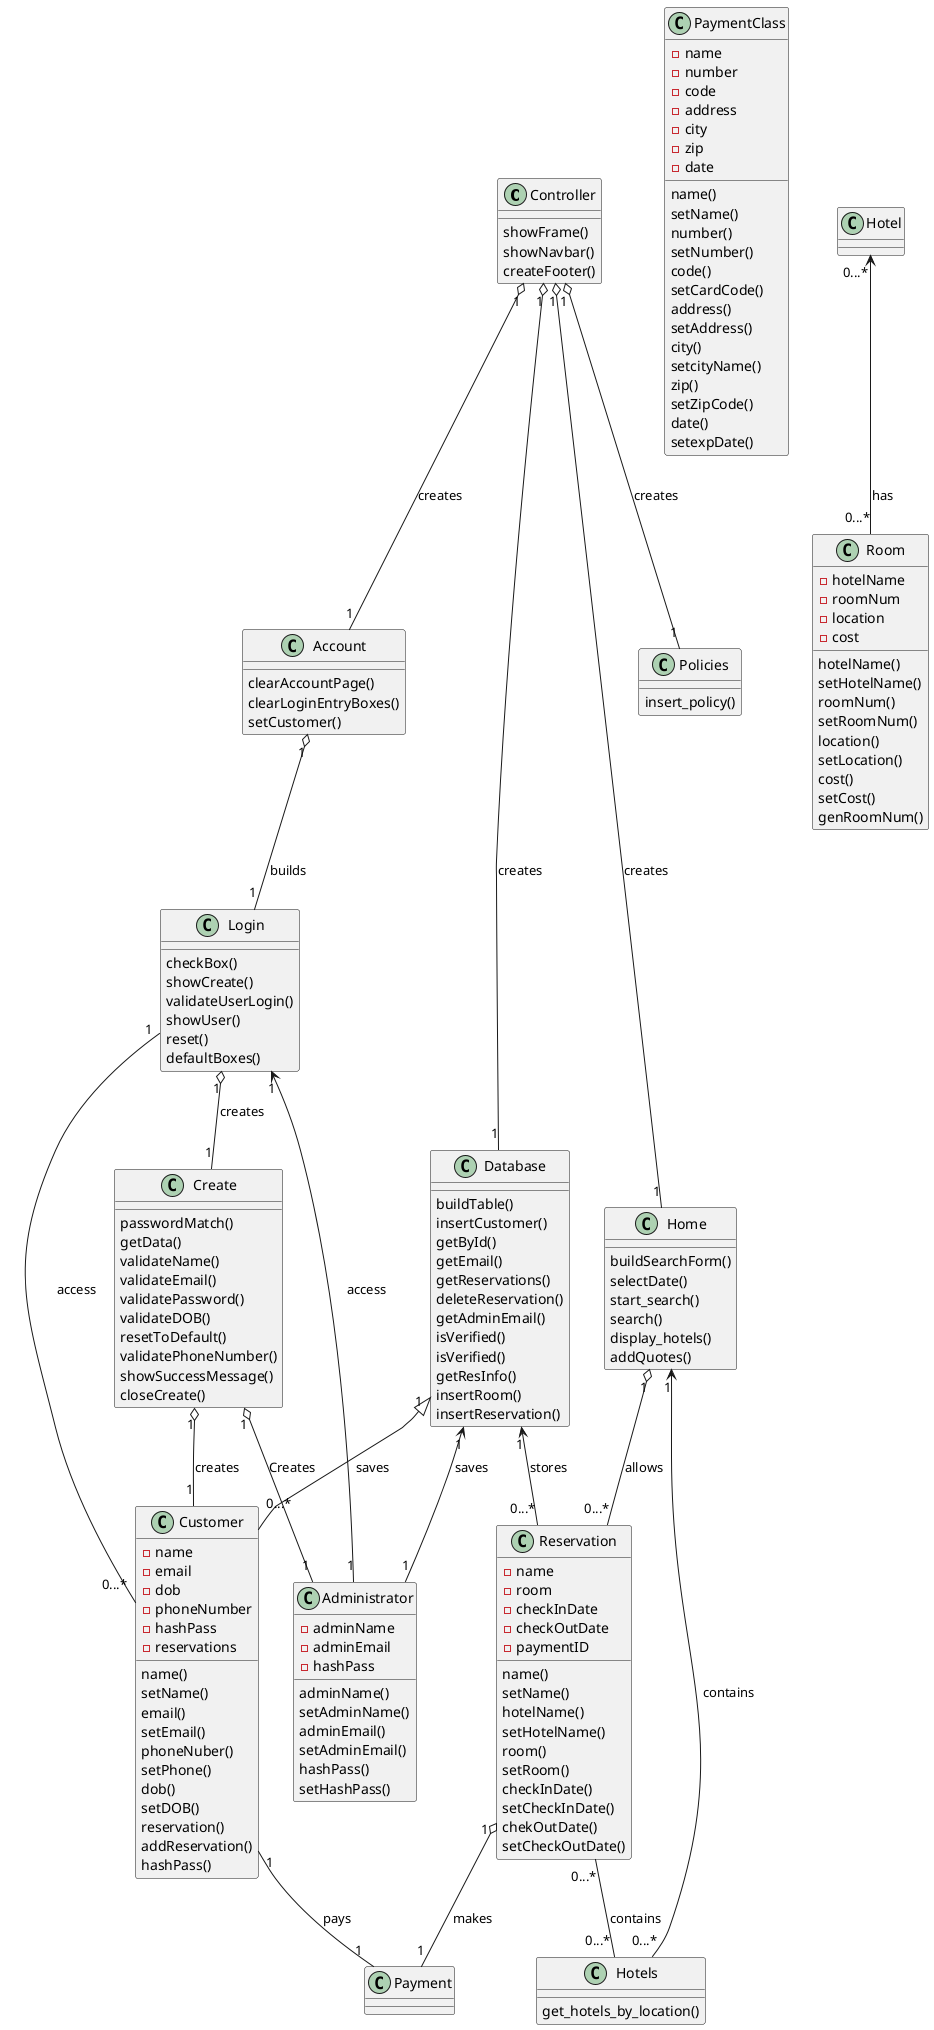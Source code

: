 @startuml classUML
skinparam classFontName "Helvetica"
class Controller{
    showFrame()
    showNavbar()
    createFooter() 
}

class Account{
    clearAccountPage()
    clearLoginEntryBoxes()
    setCustomer()
}
class Policies{
    insert_policy()
}
class Home{
    buildSearchForm()
    selectDate()
    start_search()
    search()
    display_hotels()
    addQuotes()
}
class Database{
    buildTable()
    insertCustomer()
    getById()
    getEmail()
    getReservations()
    deleteReservation()
    getAdminEmail()
    isVerified()
    isVerified()
    getResInfo()
    insertRoom()
    insertReservation()
}
class Login{
    checkBox()
    showCreate()
    validateUserLogin()
    showUser()
    reset()
    defaultBoxes()
}
class Create{
    passwordMatch()
    getData()
    validateName()
    validateEmail()
    validatePassword()
    validateDOB()
    resetToDefault()
    validatePhoneNumber()
    showSuccessMessage()
    closeCreate()
}
class Customer{
    -name
    -email
    -dob
    -phoneNumber
    -hashPass
    -reservations 
    name()
    setName()
    email()
    setEmail()
    phoneNuber()
    setPhone()
    dob()
    setDOB()
    reservation()
    addReservation()
    hashPass()
}
class Administrator{
    -adminName
    -adminEmail
    -hashPass
    adminName()
    setAdminName()
    adminEmail()
    setAdminEmail()
    hashPass()
    setHashPass()
}
class Hotels{
    get_hotels_by_location()

}
class Reservation{
    -name
    -room
    -checkInDate
    -checkOutDate
    -paymentID
    name()
    setName()
    hotelName()
    setHotelName()
    room()
    setRoom()
    checkInDate()
    setCheckInDate()
    chekOutDate()
    setCheckOutDate()

}
class PaymentClass{
    -name
    -number
    -code 
    -address
    -city 
    -zip
    -date
    name()
    setName()
    number()
    setNumber()
    code()
    setCardCode()
    address()
    setAddress()
    city()
    setcityName()
    zip()
    setZipCode()
    date()
    setexpDate()

}
class Room{
    -hotelName
    -roomNum
    -location
    -cost
    hotelName()
    setHotelName()
    roomNum()
    setRoomNum()
    location()
    setLocation()
    cost()
    setCost()
    genRoomNum()
}
Controller "1" o-- "1" Account : creates
Controller "1" o-- "1"  Policies : creates
Controller "1" o-- "1" Home : creates
Controller "1" o-- "1" Database : creates
Account "1" o-- "1" Login : builds
Login "1" o-- "1" Create : creates
Create "1" o-- "1" Customer : creates
Create "1" o-- "1" Administrator : Creates
Login "1" <-- "1" Administrator : access
Login "1" -- "0...*" Customer : access
Database "1" <-- "1" Administrator : saves
Database "1" <|-- "0...*" Customer : saves
Customer "1" -- "1" Payment : pays
Home "1" o-- "0...*" Reservation : allows
Home "1" <-- "0...*" Hotels : contains
Reservation "0...*" -- "0...*" Hotels : contains
Hotel "0...*" <-- "0...*" Room : has
Reservation "1" o-- "1" Payment : makes
Database "1" <-- "0...*" Reservation : stores

@enduml